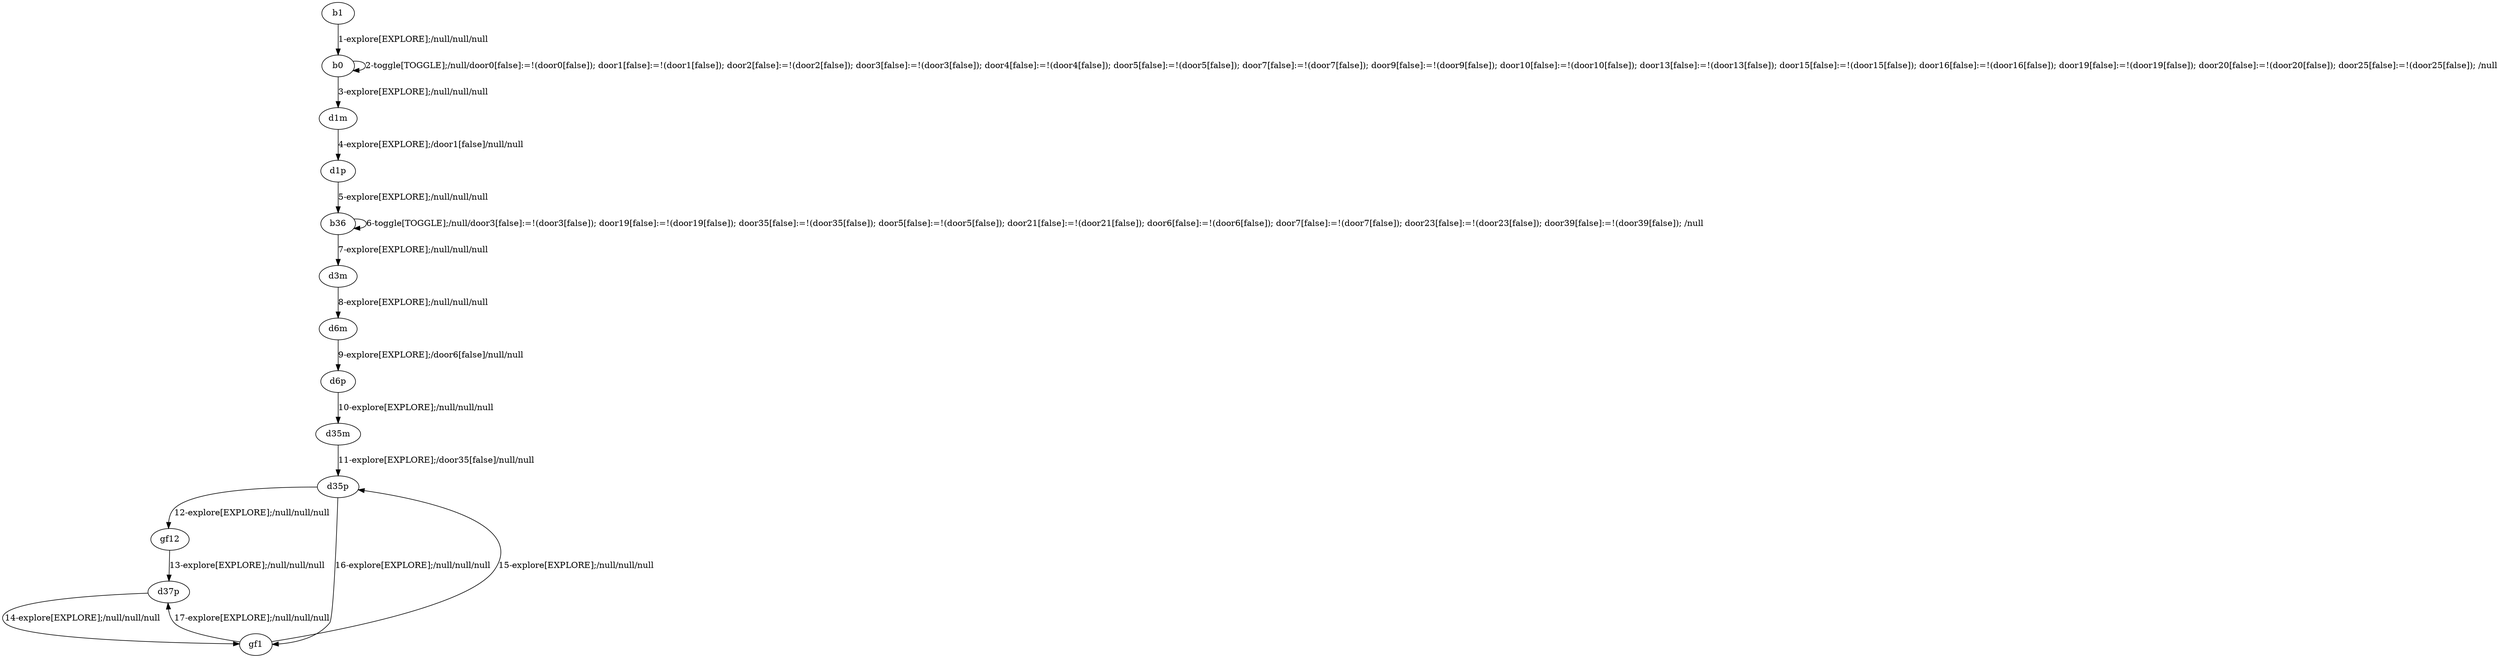 # Total number of goals covered by this test: 4
# d37p --> gf1
# gf1 --> d35p
# gf1 --> d37p
# d35p --> gf1

digraph g {
"b1" -> "b0" [label = "1-explore[EXPLORE];/null/null/null"];
"b0" -> "b0" [label = "2-toggle[TOGGLE];/null/door0[false]:=!(door0[false]); door1[false]:=!(door1[false]); door2[false]:=!(door2[false]); door3[false]:=!(door3[false]); door4[false]:=!(door4[false]); door5[false]:=!(door5[false]); door7[false]:=!(door7[false]); door9[false]:=!(door9[false]); door10[false]:=!(door10[false]); door13[false]:=!(door13[false]); door15[false]:=!(door15[false]); door16[false]:=!(door16[false]); door19[false]:=!(door19[false]); door20[false]:=!(door20[false]); door25[false]:=!(door25[false]); /null"];
"b0" -> "d1m" [label = "3-explore[EXPLORE];/null/null/null"];
"d1m" -> "d1p" [label = "4-explore[EXPLORE];/door1[false]/null/null"];
"d1p" -> "b36" [label = "5-explore[EXPLORE];/null/null/null"];
"b36" -> "b36" [label = "6-toggle[TOGGLE];/null/door3[false]:=!(door3[false]); door19[false]:=!(door19[false]); door35[false]:=!(door35[false]); door5[false]:=!(door5[false]); door21[false]:=!(door21[false]); door6[false]:=!(door6[false]); door7[false]:=!(door7[false]); door23[false]:=!(door23[false]); door39[false]:=!(door39[false]); /null"];
"b36" -> "d3m" [label = "7-explore[EXPLORE];/null/null/null"];
"d3m" -> "d6m" [label = "8-explore[EXPLORE];/null/null/null"];
"d6m" -> "d6p" [label = "9-explore[EXPLORE];/door6[false]/null/null"];
"d6p" -> "d35m" [label = "10-explore[EXPLORE];/null/null/null"];
"d35m" -> "d35p" [label = "11-explore[EXPLORE];/door35[false]/null/null"];
"d35p" -> "gf12" [label = "12-explore[EXPLORE];/null/null/null"];
"gf12" -> "d37p" [label = "13-explore[EXPLORE];/null/null/null"];
"d37p" -> "gf1" [label = "14-explore[EXPLORE];/null/null/null"];
"gf1" -> "d35p" [label = "15-explore[EXPLORE];/null/null/null"];
"d35p" -> "gf1" [label = "16-explore[EXPLORE];/null/null/null"];
"gf1" -> "d37p" [label = "17-explore[EXPLORE];/null/null/null"];
}